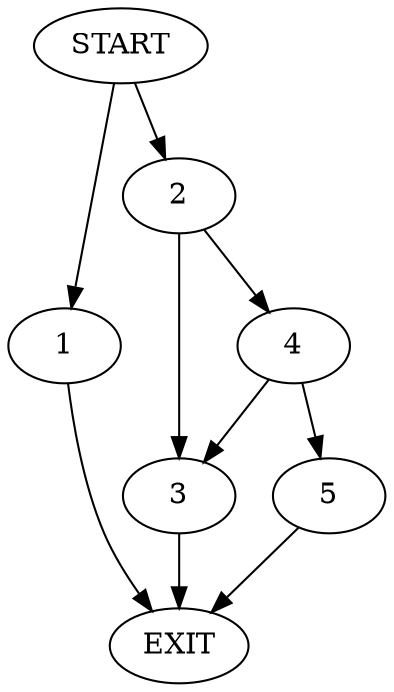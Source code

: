 digraph {
0 [label="START"]
6 [label="EXIT"]
0 -> 1
1 -> 6
0 -> 2
2 -> 3
2 -> 4
3 -> 6
4 -> 5
4 -> 3
5 -> 6
}
